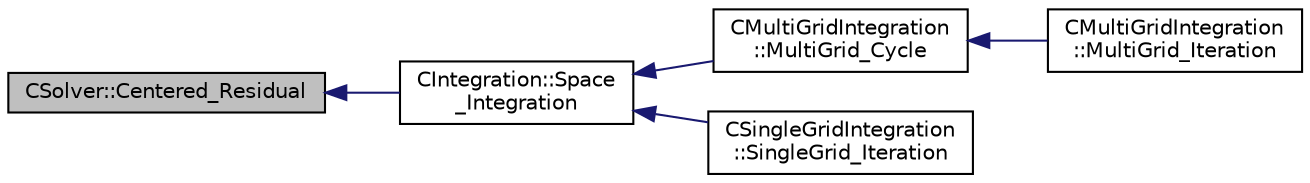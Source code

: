 digraph "CSolver::Centered_Residual"
{
  edge [fontname="Helvetica",fontsize="10",labelfontname="Helvetica",labelfontsize="10"];
  node [fontname="Helvetica",fontsize="10",shape=record];
  rankdir="LR";
  Node402 [label="CSolver::Centered_Residual",height=0.2,width=0.4,color="black", fillcolor="grey75", style="filled", fontcolor="black"];
  Node402 -> Node403 [dir="back",color="midnightblue",fontsize="10",style="solid",fontname="Helvetica"];
  Node403 [label="CIntegration::Space\l_Integration",height=0.2,width=0.4,color="black", fillcolor="white", style="filled",URL="$class_c_integration.html#af7aa23ef26b19cb2e73a8df6c7924d91",tooltip="Do the space integration of the numerical system. "];
  Node403 -> Node404 [dir="back",color="midnightblue",fontsize="10",style="solid",fontname="Helvetica"];
  Node404 [label="CMultiGridIntegration\l::MultiGrid_Cycle",height=0.2,width=0.4,color="black", fillcolor="white", style="filled",URL="$class_c_multi_grid_integration.html#aa9a52a00a3417c465307ae6aea035f41",tooltip="Perform a Full-Approximation Storage (FAS) Multigrid. "];
  Node404 -> Node405 [dir="back",color="midnightblue",fontsize="10",style="solid",fontname="Helvetica"];
  Node405 [label="CMultiGridIntegration\l::MultiGrid_Iteration",height=0.2,width=0.4,color="black", fillcolor="white", style="filled",URL="$class_c_multi_grid_integration.html#af0b4014222a37402257b735d2ca32a81",tooltip="This subroutine calls the MultiGrid_Cycle and also prepare the multigrid levels and the monitoring..."];
  Node403 -> Node406 [dir="back",color="midnightblue",fontsize="10",style="solid",fontname="Helvetica"];
  Node406 [label="CSingleGridIntegration\l::SingleGrid_Iteration",height=0.2,width=0.4,color="black", fillcolor="white", style="filled",URL="$class_c_single_grid_integration.html#a0f1aacf74dd7f72e9459f9631d9030ad",tooltip="Do the numerical integration (implicit) of the turbulence solver. "];
}
